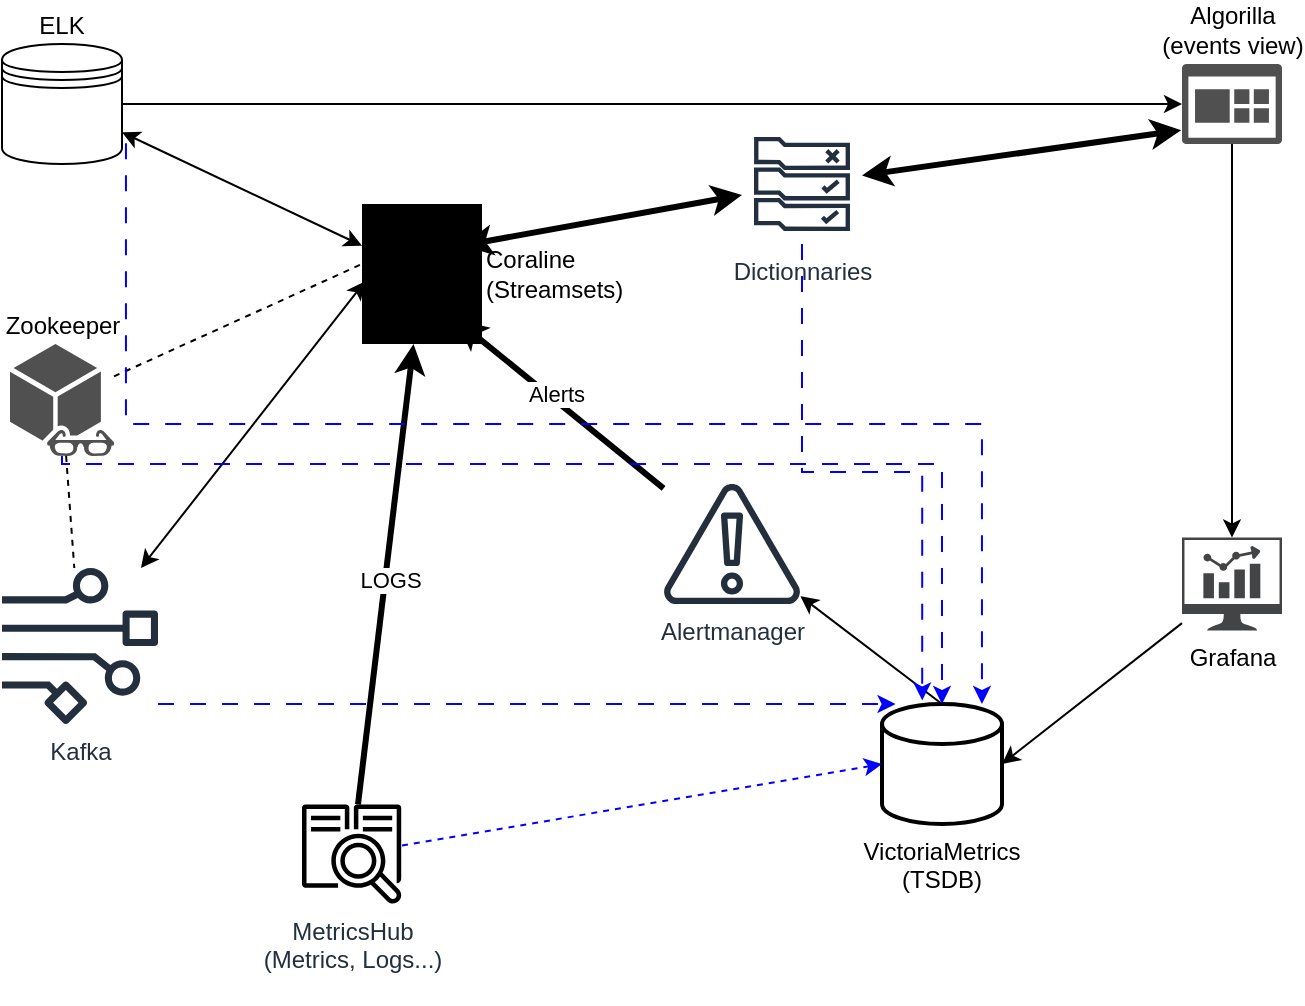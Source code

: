 <mxfile version="28.2.5">
  <diagram name="Page-1" id="-BkA38cEWmfe3WUxlf_L">
    <mxGraphModel dx="1307" dy="708" grid="1" gridSize="10" guides="1" tooltips="1" connect="1" arrows="1" fold="1" page="1" pageScale="1" pageWidth="1169" pageHeight="827" math="0" shadow="0">
      <root>
        <mxCell id="0" />
        <mxCell id="1" parent="0" />
        <mxCell id="z0Z9Q-BWpyTF2NEFeLIu-11" value="VictoriaMetrics&lt;div&gt;(TSDB)&lt;/div&gt;" style="strokeWidth=2;html=1;shape=mxgraph.flowchart.database;whiteSpace=wrap;labelPosition=center;verticalLabelPosition=bottom;align=center;verticalAlign=top;" vertex="1" parent="1">
          <mxGeometry x="480" y="510" width="60" height="60" as="geometry" />
        </mxCell>
        <mxCell id="z0Z9Q-BWpyTF2NEFeLIu-51" style="rounded=0;orthogonalLoop=1;jettySize=auto;html=1;strokeWidth=3;" edge="1" parent="1" source="z0Z9Q-BWpyTF2NEFeLIu-12" target="z0Z9Q-BWpyTF2NEFeLIu-21">
          <mxGeometry relative="1" as="geometry" />
        </mxCell>
        <mxCell id="z0Z9Q-BWpyTF2NEFeLIu-59" value="LOGS" style="edgeLabel;html=1;align=center;verticalAlign=middle;resizable=0;points=[];" vertex="1" connectable="0" parent="z0Z9Q-BWpyTF2NEFeLIu-51">
          <mxGeometry x="-0.023" y="-2" relative="1" as="geometry">
            <mxPoint as="offset" />
          </mxGeometry>
        </mxCell>
        <mxCell id="z0Z9Q-BWpyTF2NEFeLIu-12" value="MetricsHub&lt;div&gt;(Metrics, Logs...)&lt;div&gt;&lt;br&gt;&lt;/div&gt;&lt;/div&gt;" style="sketch=0;outlineConnect=0;fontColor=#232F3E;gradientColor=none;fillColor=#000000;strokeColor=none;dashed=0;verticalLabelPosition=bottom;verticalAlign=top;align=center;html=1;fontSize=12;fontStyle=0;aspect=fixed;shape=mxgraph.aws4.application_discovery_service_aws_agentless_collector;" vertex="1" parent="1">
          <mxGeometry x="190" y="560" width="50" height="50" as="geometry" />
        </mxCell>
        <mxCell id="z0Z9Q-BWpyTF2NEFeLIu-13" style="rounded=0;orthogonalLoop=1;jettySize=auto;html=1;entryX=0;entryY=0.5;entryDx=0;entryDy=0;entryPerimeter=0;strokeColor=#0000FF;dashed=1;" edge="1" parent="1" source="z0Z9Q-BWpyTF2NEFeLIu-12" target="z0Z9Q-BWpyTF2NEFeLIu-11">
          <mxGeometry relative="1" as="geometry" />
        </mxCell>
        <mxCell id="z0Z9Q-BWpyTF2NEFeLIu-17" value="Grafana" style="sketch=0;pointerEvents=1;shadow=0;dashed=0;html=1;strokeColor=none;fillColor=#434445;aspect=fixed;labelPosition=center;verticalLabelPosition=bottom;verticalAlign=top;align=center;outlineConnect=0;shape=mxgraph.vvd.nsx_dashboard;" vertex="1" parent="1">
          <mxGeometry x="630" y="426.75" width="50" height="46.5" as="geometry" />
        </mxCell>
        <mxCell id="z0Z9Q-BWpyTF2NEFeLIu-18" style="rounded=0;orthogonalLoop=1;jettySize=auto;html=1;entryX=1;entryY=0.5;entryDx=0;entryDy=0;entryPerimeter=0;" edge="1" parent="1" source="z0Z9Q-BWpyTF2NEFeLIu-17" target="z0Z9Q-BWpyTF2NEFeLIu-11">
          <mxGeometry relative="1" as="geometry" />
        </mxCell>
        <mxCell id="z0Z9Q-BWpyTF2NEFeLIu-19" value="Kafka" style="sketch=0;outlineConnect=0;fontColor=#232F3E;gradientColor=none;fillColor=#232F3D;strokeColor=none;dashed=0;verticalLabelPosition=bottom;verticalAlign=top;align=center;html=1;fontSize=12;fontStyle=0;aspect=fixed;pointerEvents=1;shape=mxgraph.aws4.data_stream;" vertex="1" parent="1">
          <mxGeometry x="40" y="442" width="78" height="78" as="geometry" />
        </mxCell>
        <mxCell id="z0Z9Q-BWpyTF2NEFeLIu-46" style="rounded=0;orthogonalLoop=1;jettySize=auto;html=1;startArrow=classic;startFill=1;" edge="1" parent="1" source="z0Z9Q-BWpyTF2NEFeLIu-21" target="z0Z9Q-BWpyTF2NEFeLIu-25">
          <mxGeometry relative="1" as="geometry" />
        </mxCell>
        <mxCell id="z0Z9Q-BWpyTF2NEFeLIu-21" value="Coraline&lt;div&gt;(Streamsets)&lt;/div&gt;" style="points=[];aspect=fixed;html=1;align=left;shadow=0;dashed=0;fillColor=#000000;strokeColor=none;shape=mxgraph.alibaba_cloud.mps_apsaravideo_media_processing;labelPosition=right;verticalLabelPosition=middle;verticalAlign=middle;" vertex="1" parent="1">
          <mxGeometry x="220" y="260" width="60" height="70" as="geometry" />
        </mxCell>
        <mxCell id="z0Z9Q-BWpyTF2NEFeLIu-25" value="ELK" style="shape=datastore;whiteSpace=wrap;html=1;labelPosition=center;verticalLabelPosition=top;align=center;verticalAlign=bottom;" vertex="1" parent="1">
          <mxGeometry x="40" y="180" width="60" height="60" as="geometry" />
        </mxCell>
        <mxCell id="z0Z9Q-BWpyTF2NEFeLIu-61" style="rounded=0;orthogonalLoop=1;jettySize=auto;html=1;exitX=0.5;exitY=1;exitDx=0;exitDy=0;exitPerimeter=0;" edge="1" parent="1" source="z0Z9Q-BWpyTF2NEFeLIu-40" target="z0Z9Q-BWpyTF2NEFeLIu-17">
          <mxGeometry relative="1" as="geometry" />
        </mxCell>
        <mxCell id="z0Z9Q-BWpyTF2NEFeLIu-40" value="Algorilla&lt;div&gt;(events view)&lt;/div&gt;" style="sketch=0;pointerEvents=1;shadow=0;dashed=0;html=1;strokeColor=none;labelPosition=center;verticalLabelPosition=top;verticalAlign=bottom;align=center;fillColor=#505050;shape=mxgraph.mscae.oms.dashboard" vertex="1" parent="1">
          <mxGeometry x="630" y="190" width="50" height="40" as="geometry" />
        </mxCell>
        <mxCell id="z0Z9Q-BWpyTF2NEFeLIu-49" style="rounded=0;orthogonalLoop=1;jettySize=auto;html=1;dashed=1;endArrow=none;endFill=0;" edge="1" parent="1" source="z0Z9Q-BWpyTF2NEFeLIu-41" target="z0Z9Q-BWpyTF2NEFeLIu-19">
          <mxGeometry relative="1" as="geometry" />
        </mxCell>
        <mxCell id="z0Z9Q-BWpyTF2NEFeLIu-41" value="Zookeeper" style="sketch=0;pointerEvents=1;shadow=0;dashed=0;html=1;strokeColor=none;fillColor=#505050;labelPosition=center;verticalLabelPosition=top;verticalAlign=bottom;outlineConnect=0;align=center;shape=mxgraph.office.communications.watcher_node;" vertex="1" parent="1">
          <mxGeometry x="44" y="330" width="52" height="56" as="geometry" />
        </mxCell>
        <mxCell id="z0Z9Q-BWpyTF2NEFeLIu-43" value="Dictionnaries" style="sketch=0;outlineConnect=0;fontColor=#232F3E;gradientColor=none;strokeColor=#232F3E;fillColor=#ffffff;dashed=0;verticalLabelPosition=bottom;verticalAlign=top;align=center;html=1;fontSize=12;fontStyle=0;aspect=fixed;shape=mxgraph.aws4.resourceIcon;resIcon=mxgraph.aws4.rule_2;" vertex="1" parent="1">
          <mxGeometry x="410" y="220" width="60" height="60" as="geometry" />
        </mxCell>
        <mxCell id="z0Z9Q-BWpyTF2NEFeLIu-44" style="rounded=0;orthogonalLoop=1;jettySize=auto;html=1;entryX=-0.008;entryY=0.827;entryDx=0;entryDy=0;entryPerimeter=0;startArrow=classic;startFill=1;strokeWidth=3;" edge="1" parent="1" source="z0Z9Q-BWpyTF2NEFeLIu-43" target="z0Z9Q-BWpyTF2NEFeLIu-40">
          <mxGeometry relative="1" as="geometry" />
        </mxCell>
        <mxCell id="z0Z9Q-BWpyTF2NEFeLIu-45" style="rounded=0;orthogonalLoop=1;jettySize=auto;html=1;startArrow=classic;startFill=1;entryX=0.834;entryY=0.297;entryDx=0;entryDy=0;entryPerimeter=0;strokeWidth=3;" edge="1" parent="1" source="z0Z9Q-BWpyTF2NEFeLIu-43" target="z0Z9Q-BWpyTF2NEFeLIu-21">
          <mxGeometry relative="1" as="geometry">
            <mxPoint x="530" y="414" as="sourcePoint" />
            <mxPoint x="400" y="460" as="targetPoint" />
          </mxGeometry>
        </mxCell>
        <mxCell id="z0Z9Q-BWpyTF2NEFeLIu-47" style="rounded=0;orthogonalLoop=1;jettySize=auto;html=1;entryX=0;entryY=0.5;entryDx=0;entryDy=0;entryPerimeter=0;" edge="1" parent="1" source="z0Z9Q-BWpyTF2NEFeLIu-25" target="z0Z9Q-BWpyTF2NEFeLIu-40">
          <mxGeometry relative="1" as="geometry" />
        </mxCell>
        <mxCell id="z0Z9Q-BWpyTF2NEFeLIu-48" style="rounded=0;orthogonalLoop=1;jettySize=auto;html=1;entryX=0.024;entryY=0.554;entryDx=0;entryDy=0;entryPerimeter=0;startArrow=classic;startFill=1;" edge="1" parent="1" source="z0Z9Q-BWpyTF2NEFeLIu-19" target="z0Z9Q-BWpyTF2NEFeLIu-21">
          <mxGeometry relative="1" as="geometry" />
        </mxCell>
        <mxCell id="z0Z9Q-BWpyTF2NEFeLIu-50" style="rounded=0;orthogonalLoop=1;jettySize=auto;html=1;dashed=1;endArrow=none;endFill=0;entryX=0.243;entryY=0.334;entryDx=0;entryDy=0;entryPerimeter=0;" edge="1" parent="1" source="z0Z9Q-BWpyTF2NEFeLIu-41" target="z0Z9Q-BWpyTF2NEFeLIu-21">
          <mxGeometry relative="1" as="geometry">
            <mxPoint x="663" y="240" as="sourcePoint" />
            <mxPoint x="650" y="330" as="targetPoint" />
          </mxGeometry>
        </mxCell>
        <mxCell id="z0Z9Q-BWpyTF2NEFeLIu-52" value="Alertmanager" style="sketch=0;outlineConnect=0;fontColor=#232F3E;gradientColor=none;fillColor=#232F3D;strokeColor=none;dashed=0;verticalLabelPosition=bottom;verticalAlign=top;align=center;html=1;fontSize=12;fontStyle=0;aspect=fixed;pointerEvents=1;shape=mxgraph.aws4.alert;labelPosition=center;" vertex="1" parent="1">
          <mxGeometry x="370" y="400" width="70" height="60" as="geometry" />
        </mxCell>
        <mxCell id="z0Z9Q-BWpyTF2NEFeLIu-53" style="rounded=0;orthogonalLoop=1;jettySize=auto;html=1;startArrow=classic;startFill=1;endArrow=none;endFill=0;entryX=0.5;entryY=0;entryDx=0;entryDy=0;entryPerimeter=0;" edge="1" parent="1" source="z0Z9Q-BWpyTF2NEFeLIu-52" target="z0Z9Q-BWpyTF2NEFeLIu-11">
          <mxGeometry relative="1" as="geometry">
            <mxPoint x="470" y="530" as="targetPoint" />
          </mxGeometry>
        </mxCell>
        <mxCell id="z0Z9Q-BWpyTF2NEFeLIu-54" style="rounded=0;orthogonalLoop=1;jettySize=auto;html=1;entryX=0.788;entryY=0.829;entryDx=0;entryDy=0;entryPerimeter=0;strokeWidth=3;" edge="1" parent="1" source="z0Z9Q-BWpyTF2NEFeLIu-52" target="z0Z9Q-BWpyTF2NEFeLIu-21">
          <mxGeometry relative="1" as="geometry" />
        </mxCell>
        <mxCell id="z0Z9Q-BWpyTF2NEFeLIu-60" value="Alerts" style="edgeLabel;html=1;align=center;verticalAlign=middle;resizable=0;points=[];" vertex="1" connectable="0" parent="z0Z9Q-BWpyTF2NEFeLIu-54">
          <mxGeometry x="-0.264" y="-3" relative="1" as="geometry">
            <mxPoint x="-18" y="-14" as="offset" />
          </mxGeometry>
        </mxCell>
        <mxCell id="z0Z9Q-BWpyTF2NEFeLIu-55" style="rounded=0;orthogonalLoop=1;jettySize=auto;html=1;entryX=0.113;entryY=0.002;entryDx=0;entryDy=0;entryPerimeter=0;edgeStyle=elbowEdgeStyle;elbow=vertical;dashed=1;dashPattern=8 8;strokeColor=#0000FF;" edge="1" parent="1" source="z0Z9Q-BWpyTF2NEFeLIu-19" target="z0Z9Q-BWpyTF2NEFeLIu-11">
          <mxGeometry relative="1" as="geometry" />
        </mxCell>
        <mxCell id="z0Z9Q-BWpyTF2NEFeLIu-56" style="rounded=0;orthogonalLoop=1;jettySize=auto;html=1;edgeStyle=elbowEdgeStyle;elbow=vertical;dashed=1;dashPattern=8 8;strokeColor=#0000FF;" edge="1" parent="1" source="z0Z9Q-BWpyTF2NEFeLIu-41" target="z0Z9Q-BWpyTF2NEFeLIu-11">
          <mxGeometry relative="1" as="geometry">
            <mxPoint x="940" y="280" as="sourcePoint" />
            <mxPoint x="1318" y="416" as="targetPoint" />
            <Array as="points">
              <mxPoint x="280" y="390" />
            </Array>
          </mxGeometry>
        </mxCell>
        <mxCell id="z0Z9Q-BWpyTF2NEFeLIu-57" style="rounded=0;orthogonalLoop=1;jettySize=auto;html=1;entryX=0.833;entryY=0;entryDx=0;entryDy=0;entryPerimeter=0;edgeStyle=elbowEdgeStyle;elbow=vertical;dashed=1;dashPattern=8 8;exitX=1.033;exitY=0.827;exitDx=0;exitDy=0;exitPerimeter=0;strokeColor=#0000FF;" edge="1" parent="1" source="z0Z9Q-BWpyTF2NEFeLIu-25" target="z0Z9Q-BWpyTF2NEFeLIu-11">
          <mxGeometry relative="1" as="geometry">
            <mxPoint x="330" y="450" as="sourcePoint" />
            <mxPoint x="698" y="569" as="targetPoint" />
          </mxGeometry>
        </mxCell>
        <mxCell id="z0Z9Q-BWpyTF2NEFeLIu-58" style="rounded=0;orthogonalLoop=1;jettySize=auto;html=1;entryX=0.335;entryY=-0.03;entryDx=0;entryDy=0;entryPerimeter=0;edgeStyle=elbowEdgeStyle;elbow=vertical;dashed=1;dashPattern=8 8;strokeColor=#0000FF;" edge="1" parent="1" source="z0Z9Q-BWpyTF2NEFeLIu-43" target="z0Z9Q-BWpyTF2NEFeLIu-11">
          <mxGeometry relative="1" as="geometry">
            <mxPoint x="420" y="310" as="sourcePoint" />
            <mxPoint x="648" y="580" as="targetPoint" />
          </mxGeometry>
        </mxCell>
      </root>
    </mxGraphModel>
  </diagram>
</mxfile>
